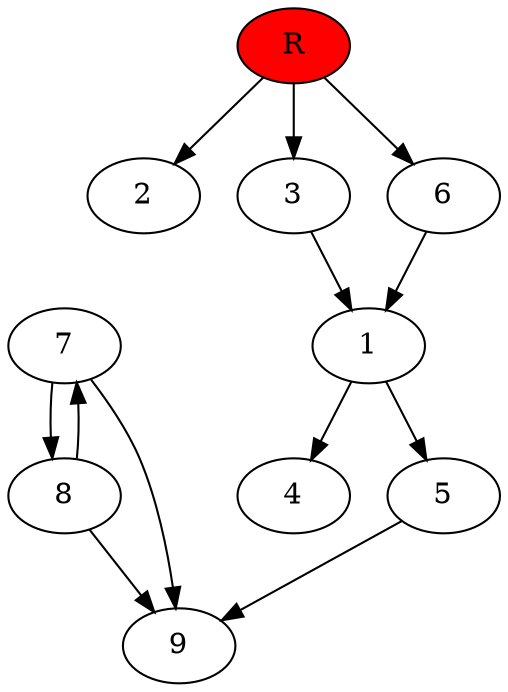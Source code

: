 digraph prb1976 {
	1
	2
	3
	4
	5
	6
	7
	8
	R [fillcolor="#ff0000" style=filled]
	1 -> 4
	1 -> 5
	3 -> 1
	5 -> 9
	6 -> 1
	7 -> 8
	7 -> 9
	8 -> 7
	8 -> 9
	R -> 2
	R -> 3
	R -> 6
}
